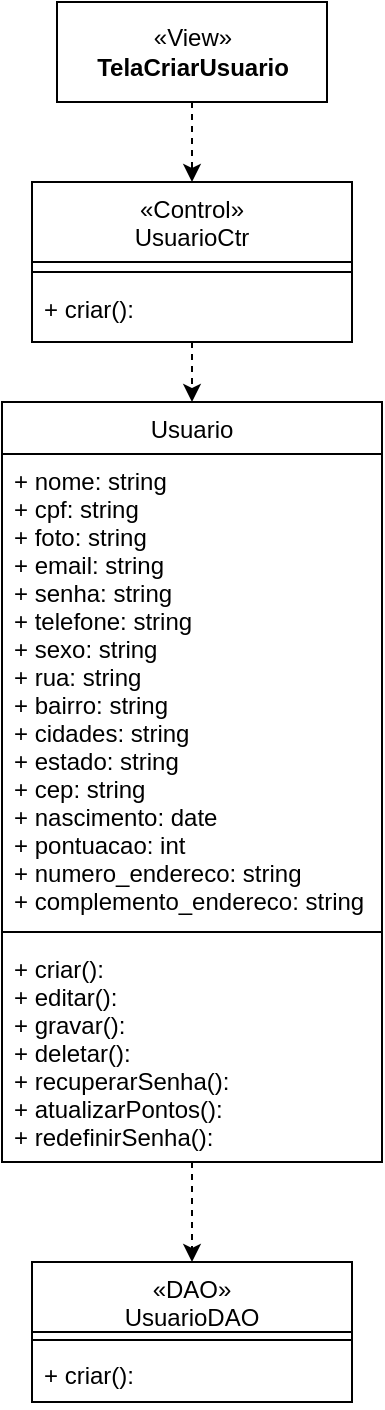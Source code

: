 <mxfile version="24.7.17">
  <diagram name="Page-1" id="gPaEYSb7tqzo1BokyKMq">
    <mxGraphModel dx="1050" dy="522" grid="1" gridSize="10" guides="1" tooltips="1" connect="1" arrows="1" fold="1" page="1" pageScale="1" pageWidth="827" pageHeight="1169" math="0" shadow="0">
      <root>
        <mxCell id="0" />
        <mxCell id="1" parent="0" />
        <mxCell id="wnT42UB1pDzB1ioGxhvd-34" style="edgeStyle=orthogonalEdgeStyle;rounded=0;orthogonalLoop=1;jettySize=auto;html=1;exitX=0.5;exitY=1;exitDx=0;exitDy=0;entryX=0.5;entryY=0;entryDx=0;entryDy=0;dashed=1;" parent="1" source="wnT42UB1pDzB1ioGxhvd-35" target="wnT42UB1pDzB1ioGxhvd-39" edge="1">
          <mxGeometry relative="1" as="geometry" />
        </mxCell>
        <mxCell id="wnT42UB1pDzB1ioGxhvd-35" value="Usuario" style="swimlane;fontStyle=0;align=center;verticalAlign=top;childLayout=stackLayout;horizontal=1;startSize=26;horizontalStack=0;resizeParent=1;resizeLast=0;collapsible=1;marginBottom=0;rounded=0;shadow=0;strokeWidth=1;" parent="1" vertex="1">
          <mxGeometry x="280" y="250" width="190" height="380" as="geometry">
            <mxRectangle x="340" y="380" width="170" height="26" as="alternateBounds" />
          </mxGeometry>
        </mxCell>
        <mxCell id="wnT42UB1pDzB1ioGxhvd-36" value="+ nome: string&#xa;+ cpf: string&#xa;+ foto: string&#xa;+ email: string&#xa;+ senha: string&#xa;+ telefone: string&#xa;+ sexo: string&#xa;+ rua: string&#xa;+ bairro: string&#xa;+ cidades: string&#xa;+ estado: string&#xa;+ cep: string&#xa;+ nascimento: date&#xa;+ pontuacao: int&#xa;+ numero_endereco: string&#xa;+ complemento_endereco: string" style="text;align=left;verticalAlign=top;spacingLeft=4;spacingRight=4;overflow=hidden;rotatable=0;points=[[0,0.5],[1,0.5]];portConstraint=eastwest;" parent="wnT42UB1pDzB1ioGxhvd-35" vertex="1">
          <mxGeometry y="26" width="190" height="234" as="geometry" />
        </mxCell>
        <mxCell id="wnT42UB1pDzB1ioGxhvd-37" value="" style="line;html=1;strokeWidth=1;align=left;verticalAlign=middle;spacingTop=-1;spacingLeft=3;spacingRight=3;rotatable=0;labelPosition=right;points=[];portConstraint=eastwest;" parent="wnT42UB1pDzB1ioGxhvd-35" vertex="1">
          <mxGeometry y="260" width="190" height="10" as="geometry" />
        </mxCell>
        <mxCell id="wnT42UB1pDzB1ioGxhvd-38" value="+ criar():&#xa;+ editar(): &#xa;+ gravar():&#xa;+ deletar(): &#xa;+ recuperarSenha():&#xa;+ atualizarPontos():&#xa;+ redefinirSenha():" style="text;align=left;verticalAlign=top;spacingLeft=4;spacingRight=4;overflow=hidden;rotatable=0;points=[[0,0.5],[1,0.5]];portConstraint=eastwest;" parent="wnT42UB1pDzB1ioGxhvd-35" vertex="1">
          <mxGeometry y="270" width="190" height="110" as="geometry" />
        </mxCell>
        <mxCell id="wnT42UB1pDzB1ioGxhvd-39" value="«DAO»&#xa;UsuarioDAO&#xa;" style="swimlane;fontStyle=0;align=center;verticalAlign=top;childLayout=stackLayout;horizontal=1;startSize=35;horizontalStack=0;resizeParent=1;resizeLast=0;collapsible=1;marginBottom=0;rounded=0;shadow=0;strokeWidth=1;" parent="1" vertex="1">
          <mxGeometry x="295" y="680" width="160" height="70" as="geometry">
            <mxRectangle x="340" y="380" width="170" height="26" as="alternateBounds" />
          </mxGeometry>
        </mxCell>
        <mxCell id="wnT42UB1pDzB1ioGxhvd-40" value="" style="line;html=1;strokeWidth=1;align=left;verticalAlign=middle;spacingTop=-1;spacingLeft=3;spacingRight=3;rotatable=0;labelPosition=right;points=[];portConstraint=eastwest;" parent="wnT42UB1pDzB1ioGxhvd-39" vertex="1">
          <mxGeometry y="35" width="160" height="8" as="geometry" />
        </mxCell>
        <mxCell id="wnT42UB1pDzB1ioGxhvd-41" value="+ criar():" style="text;align=left;verticalAlign=top;spacingLeft=4;spacingRight=4;overflow=hidden;rotatable=0;points=[[0,0.5],[1,0.5]];portConstraint=eastwest;" parent="wnT42UB1pDzB1ioGxhvd-39" vertex="1">
          <mxGeometry y="43" width="160" height="27" as="geometry" />
        </mxCell>
        <mxCell id="wnT42UB1pDzB1ioGxhvd-42" style="edgeStyle=orthogonalEdgeStyle;rounded=0;orthogonalLoop=1;jettySize=auto;html=1;entryX=0.5;entryY=0;entryDx=0;entryDy=0;dashed=1;" parent="1" source="wnT42UB1pDzB1ioGxhvd-43" target="wnT42UB1pDzB1ioGxhvd-45" edge="1">
          <mxGeometry relative="1" as="geometry">
            <mxPoint x="430" y="115" as="targetPoint" />
          </mxGeometry>
        </mxCell>
        <mxCell id="wnT42UB1pDzB1ioGxhvd-43" value="«View»&lt;br&gt;&lt;b&gt;TelaCriarUsuario&lt;br&gt;&lt;/b&gt;" style="html=1;whiteSpace=wrap;" parent="1" vertex="1">
          <mxGeometry x="307.5" y="50" width="135" height="50" as="geometry" />
        </mxCell>
        <mxCell id="wnT42UB1pDzB1ioGxhvd-44" style="edgeStyle=orthogonalEdgeStyle;rounded=0;orthogonalLoop=1;jettySize=auto;html=1;exitX=0.5;exitY=1;exitDx=0;exitDy=0;dashed=1;entryX=0.5;entryY=0;entryDx=0;entryDy=0;" parent="1" source="wnT42UB1pDzB1ioGxhvd-45" target="wnT42UB1pDzB1ioGxhvd-35" edge="1">
          <mxGeometry relative="1" as="geometry">
            <mxPoint x="402.5" y="140" as="sourcePoint" />
            <mxPoint x="360" y="290" as="targetPoint" />
          </mxGeometry>
        </mxCell>
        <mxCell id="wnT42UB1pDzB1ioGxhvd-45" value="«Control»&#xa;UsuarioCtr" style="swimlane;fontStyle=0;align=center;verticalAlign=top;childLayout=stackLayout;horizontal=1;startSize=40;horizontalStack=0;resizeParent=1;resizeLast=0;collapsible=1;marginBottom=0;rounded=0;shadow=0;strokeWidth=1;" parent="1" vertex="1">
          <mxGeometry x="295" y="140" width="160" height="80" as="geometry">
            <mxRectangle x="340" y="380" width="170" height="26" as="alternateBounds" />
          </mxGeometry>
        </mxCell>
        <mxCell id="wnT42UB1pDzB1ioGxhvd-46" value="" style="line;html=1;strokeWidth=1;align=left;verticalAlign=middle;spacingTop=-1;spacingLeft=3;spacingRight=3;rotatable=0;labelPosition=right;points=[];portConstraint=eastwest;" parent="wnT42UB1pDzB1ioGxhvd-45" vertex="1">
          <mxGeometry y="40" width="160" height="10" as="geometry" />
        </mxCell>
        <mxCell id="wnT42UB1pDzB1ioGxhvd-47" value="+ criar():&#xa;" style="text;align=left;verticalAlign=top;spacingLeft=4;spacingRight=4;overflow=hidden;rotatable=0;points=[[0,0.5],[1,0.5]];portConstraint=eastwest;" parent="wnT42UB1pDzB1ioGxhvd-45" vertex="1">
          <mxGeometry y="50" width="160" height="30" as="geometry" />
        </mxCell>
      </root>
    </mxGraphModel>
  </diagram>
</mxfile>
